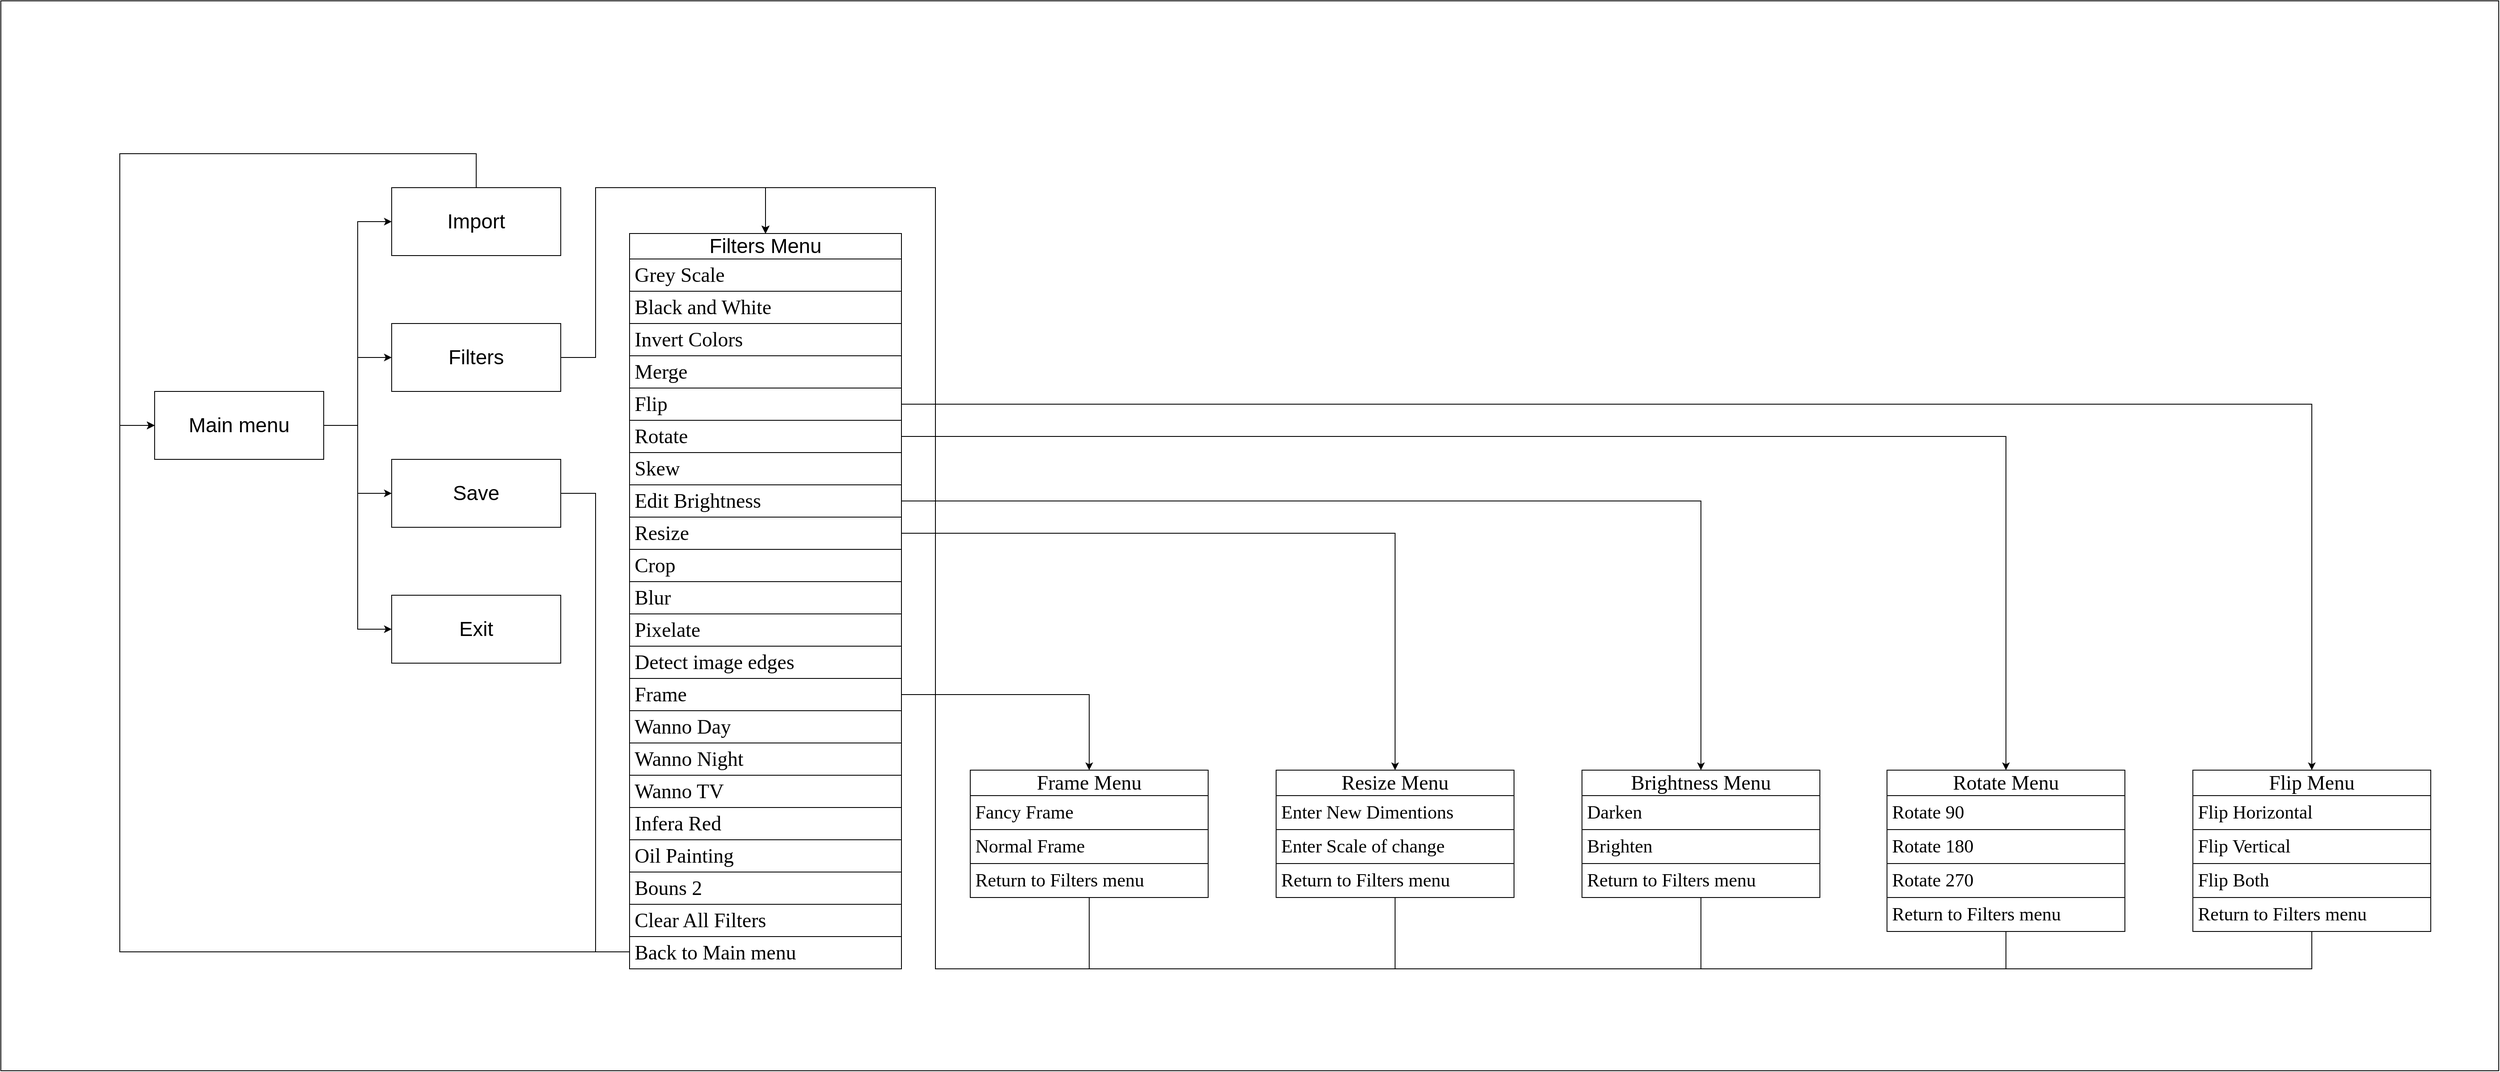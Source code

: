 <mxfile>
    <diagram id="PR3Qt93wBFPP_X_f8fZ-" name="Page-1">
        <mxGraphModel dx="3410" dy="2597" grid="1" gridSize="10" guides="1" tooltips="1" connect="1" arrows="1" fold="1" page="1" pageScale="1" pageWidth="3300" pageHeight="2339" math="0" shadow="0">
            <root>
                <mxCell id="0"/>
                <mxCell id="1" parent="0"/>
                <mxCell id="84" value="" style="rounded=0;whiteSpace=wrap;html=1;labelBorderColor=none;sketch=0;strokeWidth=1;fontFamily=Tahoma;fontSize=22;" vertex="1" parent="1">
                    <mxGeometry x="150" y="510" width="2940" height="1260" as="geometry"/>
                </mxCell>
                <mxCell id="5" style="edgeStyle=orthogonalEdgeStyle;html=1;entryX=0;entryY=0.5;entryDx=0;entryDy=0;fontSize=24;rounded=0;" edge="1" parent="1" source="2" target="4">
                    <mxGeometry relative="1" as="geometry"/>
                </mxCell>
                <mxCell id="7" style="edgeStyle=orthogonalEdgeStyle;rounded=0;html=1;entryX=0;entryY=0.5;entryDx=0;entryDy=0;fontSize=24;" edge="1" parent="1" source="2" target="6">
                    <mxGeometry relative="1" as="geometry"/>
                </mxCell>
                <mxCell id="9" style="edgeStyle=orthogonalEdgeStyle;rounded=0;html=1;entryX=0;entryY=0.5;entryDx=0;entryDy=0;fontSize=24;" edge="1" parent="1" source="2" target="8">
                    <mxGeometry relative="1" as="geometry"/>
                </mxCell>
                <mxCell id="11" style="edgeStyle=orthogonalEdgeStyle;rounded=0;html=1;entryX=0;entryY=0.5;entryDx=0;entryDy=0;fontSize=24;" edge="1" parent="1" source="2" target="10">
                    <mxGeometry relative="1" as="geometry"/>
                </mxCell>
                <mxCell id="2" value="&lt;font style=&quot;font-size: 24px;&quot;&gt;Main menu&lt;/font&gt;" style="rounded=0;whiteSpace=wrap;html=1;" vertex="1" parent="1">
                    <mxGeometry x="331" y="970" width="199" height="80" as="geometry"/>
                </mxCell>
                <mxCell id="41" style="edgeStyle=orthogonalEdgeStyle;rounded=0;html=1;entryX=0;entryY=0.5;entryDx=0;entryDy=0;fontFamily=Tahoma;fontSize=24;" edge="1" parent="1" source="4" target="2">
                    <mxGeometry relative="1" as="geometry">
                        <Array as="points">
                            <mxPoint x="710" y="690"/>
                            <mxPoint x="290" y="690"/>
                            <mxPoint x="290" y="1010"/>
                        </Array>
                    </mxGeometry>
                </mxCell>
                <mxCell id="4" value="&lt;span style=&quot;font-size: 24px;&quot;&gt;Import&lt;/span&gt;" style="rounded=0;whiteSpace=wrap;html=1;" vertex="1" parent="1">
                    <mxGeometry x="610" y="730" width="199" height="80" as="geometry"/>
                </mxCell>
                <mxCell id="35" style="edgeStyle=orthogonalEdgeStyle;rounded=0;html=1;entryX=0.5;entryY=0;entryDx=0;entryDy=0;fontSize=24;" edge="1" parent="1" source="6" target="12">
                    <mxGeometry relative="1" as="geometry">
                        <Array as="points">
                            <mxPoint x="850" y="930"/>
                            <mxPoint x="850" y="730"/>
                            <mxPoint x="1050" y="730"/>
                        </Array>
                    </mxGeometry>
                </mxCell>
                <mxCell id="6" value="&lt;span style=&quot;font-size: 24px;&quot;&gt;Filters&lt;br&gt;&lt;/span&gt;" style="rounded=0;whiteSpace=wrap;html=1;fillColor=default;" vertex="1" parent="1">
                    <mxGeometry x="610" y="890" width="199" height="80" as="geometry"/>
                </mxCell>
                <mxCell id="42" style="edgeStyle=orthogonalEdgeStyle;rounded=0;html=1;entryX=0;entryY=0.5;entryDx=0;entryDy=0;fontFamily=Tahoma;fontSize=24;" edge="1" parent="1" source="8" target="2">
                    <mxGeometry relative="1" as="geometry">
                        <Array as="points">
                            <mxPoint x="850" y="1090"/>
                            <mxPoint x="850" y="1630"/>
                            <mxPoint x="290" y="1630"/>
                            <mxPoint x="290" y="1010"/>
                        </Array>
                    </mxGeometry>
                </mxCell>
                <mxCell id="8" value="&lt;span style=&quot;font-size: 24px;&quot;&gt;Save&lt;br&gt;&lt;/span&gt;" style="rounded=0;whiteSpace=wrap;html=1;" vertex="1" parent="1">
                    <mxGeometry x="610" y="1050" width="199" height="80" as="geometry"/>
                </mxCell>
                <mxCell id="10" value="&lt;span style=&quot;font-size: 24px;&quot;&gt;Exit&lt;br&gt;&lt;/span&gt;" style="rounded=0;whiteSpace=wrap;html=1;" vertex="1" parent="1">
                    <mxGeometry x="610" y="1210" width="199" height="80" as="geometry"/>
                </mxCell>
                <mxCell id="12" value="Filters Menu" style="swimlane;fontStyle=0;childLayout=stackLayout;horizontal=1;startSize=30;horizontalStack=0;resizeParent=1;resizeParentMax=0;resizeLast=0;collapsible=1;marginBottom=0;whiteSpace=wrap;html=1;fontSize=24;strokeWidth=1;spacingTop=0;rotation=0;spacingBottom=0;spacing=0;labelBorderColor=none;swimlaneLine=1;perimeterSpacing=0;swimlaneFillColor=default;fillColor=default;" vertex="1" parent="1">
                    <mxGeometry x="890" y="784" width="320" height="866" as="geometry">
                        <mxRectangle x="720" y="800" width="170" height="30" as="alternateBounds"/>
                    </mxGeometry>
                </mxCell>
                <mxCell id="13" value="Grey Scale" style="text;strokeColor=default;fillColor=none;align=left;verticalAlign=middle;spacingLeft=4;spacingRight=4;overflow=hidden;points=[[0,0.5],[1,0.5]];portConstraint=eastwest;rotatable=0;whiteSpace=wrap;html=1;fontSize=24;aspect=fixed;swimlaneLine=1;perimeterSpacing=0;swimlaneFillColor=default;fontFamily=Tahoma;" vertex="1" parent="12">
                    <mxGeometry y="30" width="320" height="38" as="geometry"/>
                </mxCell>
                <mxCell id="14" value="Black and White" style="text;strokeColor=default;fillColor=none;align=left;verticalAlign=middle;spacingLeft=4;spacingRight=4;overflow=hidden;points=[[0,0.5],[1,0.5]];portConstraint=eastwest;rotatable=0;whiteSpace=wrap;html=1;fontSize=24;aspect=fixed;swimlaneLine=1;perimeterSpacing=0;swimlaneFillColor=default;fontFamily=Tahoma;" vertex="1" parent="12">
                    <mxGeometry y="68" width="320" height="38" as="geometry"/>
                </mxCell>
                <mxCell id="15" value="Invert Colors" style="text;strokeColor=default;fillColor=none;align=left;verticalAlign=middle;spacingLeft=4;spacingRight=4;overflow=hidden;points=[[0,0.5],[1,0.5]];portConstraint=eastwest;rotatable=0;whiteSpace=wrap;html=1;fontSize=24;aspect=fixed;swimlaneLine=1;perimeterSpacing=0;swimlaneFillColor=default;fontFamily=Tahoma;" vertex="1" parent="12">
                    <mxGeometry y="106" width="320" height="38" as="geometry"/>
                </mxCell>
                <mxCell id="17" value="Merge" style="text;strokeColor=default;fillColor=none;align=left;verticalAlign=middle;spacingLeft=4;spacingRight=4;overflow=hidden;points=[[0,0.5],[1,0.5]];portConstraint=eastwest;rotatable=0;whiteSpace=wrap;html=1;fontSize=24;aspect=fixed;swimlaneLine=1;perimeterSpacing=0;swimlaneFillColor=default;fontFamily=Tahoma;" vertex="1" parent="12">
                    <mxGeometry y="144" width="320" height="38" as="geometry"/>
                </mxCell>
                <mxCell id="16" value="Flip" style="text;strokeColor=default;fillColor=none;align=left;verticalAlign=middle;spacingLeft=4;spacingRight=4;overflow=hidden;points=[[0,0.5],[1,0.5]];portConstraint=eastwest;rotatable=0;whiteSpace=wrap;html=1;fontSize=24;aspect=fixed;swimlaneLine=1;perimeterSpacing=0;swimlaneFillColor=default;fontFamily=Tahoma;" vertex="1" parent="12">
                    <mxGeometry y="182" width="320" height="38" as="geometry"/>
                </mxCell>
                <mxCell id="20" value="Rotate" style="text;strokeColor=default;fillColor=none;align=left;verticalAlign=middle;spacingLeft=4;spacingRight=4;overflow=hidden;points=[[0,0.5],[1,0.5]];portConstraint=eastwest;rotatable=0;whiteSpace=wrap;html=1;fontSize=24;aspect=fixed;swimlaneLine=1;perimeterSpacing=0;swimlaneFillColor=default;fontFamily=Tahoma;" vertex="1" parent="12">
                    <mxGeometry y="220" width="320" height="38" as="geometry"/>
                </mxCell>
                <mxCell id="19" value="Skew" style="text;strokeColor=default;fillColor=none;align=left;verticalAlign=middle;spacingLeft=4;spacingRight=4;overflow=hidden;points=[[0,0.5],[1,0.5]];portConstraint=eastwest;rotatable=0;whiteSpace=wrap;html=1;fontSize=24;aspect=fixed;swimlaneLine=1;perimeterSpacing=0;swimlaneFillColor=default;fontFamily=Tahoma;" vertex="1" parent="12">
                    <mxGeometry y="258" width="320" height="38" as="geometry"/>
                </mxCell>
                <mxCell id="18" value="Edit Brightness" style="text;strokeColor=default;fillColor=none;align=left;verticalAlign=middle;spacingLeft=4;spacingRight=4;overflow=hidden;points=[[0,0.5],[1,0.5]];portConstraint=eastwest;rotatable=0;whiteSpace=wrap;html=1;fontSize=24;aspect=fixed;swimlaneLine=1;perimeterSpacing=0;swimlaneFillColor=default;fontFamily=Tahoma;" vertex="1" parent="12">
                    <mxGeometry y="296" width="320" height="38" as="geometry"/>
                </mxCell>
                <mxCell id="32" value="Resize" style="text;strokeColor=default;fillColor=none;align=left;verticalAlign=middle;spacingLeft=4;spacingRight=4;overflow=hidden;points=[[0,0.5],[1,0.5]];portConstraint=eastwest;rotatable=0;whiteSpace=wrap;html=1;fontSize=24;aspect=fixed;swimlaneLine=1;perimeterSpacing=0;swimlaneFillColor=default;fontFamily=Tahoma;" vertex="1" parent="12">
                    <mxGeometry y="334" width="320" height="38" as="geometry"/>
                </mxCell>
                <mxCell id="31" value="Crop" style="text;strokeColor=default;fillColor=none;align=left;verticalAlign=middle;spacingLeft=4;spacingRight=4;overflow=hidden;points=[[0,0.5],[1,0.5]];portConstraint=eastwest;rotatable=0;whiteSpace=wrap;html=1;fontSize=24;aspect=fixed;swimlaneLine=1;perimeterSpacing=0;swimlaneFillColor=default;fontFamily=Tahoma;" vertex="1" parent="12">
                    <mxGeometry y="372" width="320" height="38" as="geometry"/>
                </mxCell>
                <mxCell id="30" value="Blur" style="text;strokeColor=default;fillColor=none;align=left;verticalAlign=middle;spacingLeft=4;spacingRight=4;overflow=hidden;points=[[0,0.5],[1,0.5]];portConstraint=eastwest;rotatable=0;whiteSpace=wrap;html=1;fontSize=24;aspect=fixed;swimlaneLine=1;perimeterSpacing=0;swimlaneFillColor=default;fontFamily=Tahoma;" vertex="1" parent="12">
                    <mxGeometry y="410" width="320" height="38" as="geometry"/>
                </mxCell>
                <mxCell id="29" value="Pixelate" style="text;strokeColor=default;fillColor=none;align=left;verticalAlign=middle;spacingLeft=4;spacingRight=4;overflow=hidden;points=[[0,0.5],[1,0.5]];portConstraint=eastwest;rotatable=0;whiteSpace=wrap;html=1;fontSize=24;aspect=fixed;swimlaneLine=1;perimeterSpacing=0;swimlaneFillColor=default;fontFamily=Tahoma;" vertex="1" parent="12">
                    <mxGeometry y="448" width="320" height="38" as="geometry"/>
                </mxCell>
                <mxCell id="28" value="Detect image edges" style="text;strokeColor=default;fillColor=none;align=left;verticalAlign=middle;spacingLeft=4;spacingRight=4;overflow=hidden;points=[[0,0.5],[1,0.5]];portConstraint=eastwest;rotatable=0;whiteSpace=wrap;html=1;fontSize=24;aspect=fixed;swimlaneLine=1;perimeterSpacing=0;swimlaneFillColor=default;fontFamily=Tahoma;" vertex="1" parent="12">
                    <mxGeometry y="486" width="320" height="38" as="geometry"/>
                </mxCell>
                <mxCell id="27" value="Frame" style="text;strokeColor=default;fillColor=none;align=left;verticalAlign=middle;spacingLeft=4;spacingRight=4;overflow=hidden;points=[[0,0.5],[1,0.5]];portConstraint=eastwest;rotatable=0;whiteSpace=wrap;html=1;fontSize=24;aspect=fixed;swimlaneLine=1;perimeterSpacing=0;swimlaneFillColor=default;fontFamily=Tahoma;" vertex="1" parent="12">
                    <mxGeometry y="524" width="320" height="38" as="geometry"/>
                </mxCell>
                <mxCell id="26" value="Wanno Day" style="text;strokeColor=default;fillColor=none;align=left;verticalAlign=middle;spacingLeft=4;spacingRight=4;overflow=hidden;points=[[0,0.5],[1,0.5]];portConstraint=eastwest;rotatable=0;whiteSpace=wrap;html=1;fontSize=24;aspect=fixed;swimlaneLine=1;perimeterSpacing=0;swimlaneFillColor=default;fontFamily=Tahoma;" vertex="1" parent="12">
                    <mxGeometry y="562" width="320" height="38" as="geometry"/>
                </mxCell>
                <mxCell id="25" value="Wanno Night" style="text;strokeColor=default;fillColor=none;align=left;verticalAlign=middle;spacingLeft=4;spacingRight=4;overflow=hidden;points=[[0,0.5],[1,0.5]];portConstraint=eastwest;rotatable=0;whiteSpace=wrap;html=1;fontSize=24;aspect=fixed;swimlaneLine=1;perimeterSpacing=0;swimlaneFillColor=default;fontFamily=Tahoma;" vertex="1" parent="12">
                    <mxGeometry y="600" width="320" height="38" as="geometry"/>
                </mxCell>
                <mxCell id="24" value="Wanno TV" style="text;strokeColor=default;fillColor=none;align=left;verticalAlign=middle;spacingLeft=4;spacingRight=4;overflow=hidden;points=[[0,0.5],[1,0.5]];portConstraint=eastwest;rotatable=0;whiteSpace=wrap;html=1;fontSize=24;aspect=fixed;swimlaneLine=1;perimeterSpacing=0;swimlaneFillColor=default;fontFamily=Tahoma;" vertex="1" parent="12">
                    <mxGeometry y="638" width="320" height="38" as="geometry"/>
                </mxCell>
                <mxCell id="23" value="Infera Red" style="text;strokeColor=default;fillColor=none;align=left;verticalAlign=middle;spacingLeft=4;spacingRight=4;overflow=hidden;points=[[0,0.5],[1,0.5]];portConstraint=eastwest;rotatable=0;whiteSpace=wrap;html=1;fontSize=24;aspect=fixed;swimlaneLine=1;perimeterSpacing=0;swimlaneFillColor=default;fontFamily=Tahoma;" vertex="1" parent="12">
                    <mxGeometry y="676" width="320" height="38" as="geometry"/>
                </mxCell>
                <mxCell id="22" value="Oil Painting" style="text;strokeColor=default;fillColor=none;align=left;verticalAlign=middle;spacingLeft=4;spacingRight=4;overflow=hidden;points=[[0,0.5],[1,0.5]];portConstraint=eastwest;rotatable=0;whiteSpace=wrap;html=1;fontSize=24;aspect=fixed;swimlaneLine=1;perimeterSpacing=0;swimlaneFillColor=default;fontFamily=Tahoma;" vertex="1" parent="12">
                    <mxGeometry y="714" width="320" height="38" as="geometry"/>
                </mxCell>
                <mxCell id="21" value="Bouns 2" style="text;strokeColor=default;fillColor=none;align=left;verticalAlign=middle;spacingLeft=4;spacingRight=4;overflow=hidden;points=[[0,0.5],[1,0.5]];portConstraint=eastwest;rotatable=0;whiteSpace=wrap;html=1;fontSize=24;aspect=fixed;swimlaneLine=1;perimeterSpacing=0;swimlaneFillColor=default;fontFamily=Tahoma;" vertex="1" parent="12">
                    <mxGeometry y="752" width="320" height="38" as="geometry"/>
                </mxCell>
                <mxCell id="33" value="Clear All Filters" style="text;strokeColor=default;fillColor=none;align=left;verticalAlign=middle;spacingLeft=4;spacingRight=4;overflow=hidden;points=[[0,0.5],[1,0.5]];portConstraint=eastwest;rotatable=0;whiteSpace=wrap;html=1;fontSize=24;aspect=fixed;swimlaneLine=1;perimeterSpacing=0;swimlaneFillColor=default;fontFamily=Tahoma;" vertex="1" parent="12">
                    <mxGeometry y="790" width="320" height="38" as="geometry"/>
                </mxCell>
                <mxCell id="34" value="Back to Main menu" style="text;strokeColor=default;fillColor=none;align=left;verticalAlign=middle;spacingLeft=4;spacingRight=4;overflow=hidden;points=[[0,0.5],[1,0.5]];portConstraint=eastwest;rotatable=0;whiteSpace=wrap;html=1;fontSize=24;aspect=fixed;swimlaneLine=1;perimeterSpacing=0;swimlaneFillColor=default;fontFamily=Tahoma;" vertex="1" parent="12">
                    <mxGeometry y="828" width="320" height="38" as="geometry"/>
                </mxCell>
                <mxCell id="43" style="edgeStyle=orthogonalEdgeStyle;rounded=0;html=1;entryX=0;entryY=0.5;entryDx=0;entryDy=0;fontFamily=Tahoma;fontSize=24;" edge="1" parent="1" source="34" target="2">
                    <mxGeometry relative="1" as="geometry">
                        <Array as="points">
                            <mxPoint x="290" y="1630"/>
                            <mxPoint x="290" y="1010"/>
                        </Array>
                    </mxGeometry>
                </mxCell>
                <mxCell id="81" style="edgeStyle=orthogonalEdgeStyle;rounded=0;html=1;entryX=0.5;entryY=0;entryDx=0;entryDy=0;fontFamily=Tahoma;fontSize=22;" edge="1" parent="1" source="45" target="12">
                    <mxGeometry relative="1" as="geometry">
                        <Array as="points">
                            <mxPoint x="2870" y="1650"/>
                            <mxPoint x="1250" y="1650"/>
                            <mxPoint x="1250" y="730"/>
                            <mxPoint x="1050" y="730"/>
                        </Array>
                    </mxGeometry>
                </mxCell>
                <mxCell id="45" value="Flip Menu" style="swimlane;fontStyle=0;childLayout=stackLayout;horizontal=1;startSize=30;horizontalStack=0;resizeParent=1;resizeParentMax=0;resizeLast=0;collapsible=1;marginBottom=0;whiteSpace=wrap;html=1;labelBorderColor=none;sketch=0;strokeWidth=1;fontFamily=Tahoma;fontSize=24;swimlaneFillColor=default;" vertex="1" parent="1">
                    <mxGeometry x="2730" y="1416" width="280" height="190" as="geometry"/>
                </mxCell>
                <mxCell id="46" value="Flip Horizontal" style="text;strokeColor=default;fillColor=none;align=left;verticalAlign=middle;spacingLeft=4;spacingRight=4;overflow=hidden;points=[[0,0.5],[1,0.5]];portConstraint=eastwest;rotatable=0;whiteSpace=wrap;html=1;labelBorderColor=none;sketch=0;strokeWidth=1;fontFamily=Tahoma;fontSize=22;" vertex="1" parent="45">
                    <mxGeometry y="30" width="280" height="40" as="geometry"/>
                </mxCell>
                <mxCell id="47" value="Flip Vertical" style="text;strokeColor=default;fillColor=none;align=left;verticalAlign=middle;spacingLeft=4;spacingRight=4;overflow=hidden;points=[[0,0.5],[1,0.5]];portConstraint=eastwest;rotatable=0;whiteSpace=wrap;html=1;labelBorderColor=none;sketch=0;strokeWidth=1;fontFamily=Tahoma;fontSize=22;" vertex="1" parent="45">
                    <mxGeometry y="70" width="280" height="40" as="geometry"/>
                </mxCell>
                <mxCell id="48" value="Flip Both" style="text;strokeColor=default;fillColor=none;align=left;verticalAlign=middle;spacingLeft=4;spacingRight=4;overflow=hidden;points=[[0,0.5],[1,0.5]];portConstraint=eastwest;rotatable=0;whiteSpace=wrap;html=1;labelBorderColor=none;sketch=0;strokeWidth=1;fontFamily=Tahoma;fontSize=22;" vertex="1" parent="45">
                    <mxGeometry y="110" width="280" height="40" as="geometry"/>
                </mxCell>
                <mxCell id="49" value="Return to Filters menu" style="text;strokeColor=default;fillColor=none;align=left;verticalAlign=middle;spacingLeft=4;spacingRight=4;overflow=hidden;points=[[0,0.5],[1,0.5]];portConstraint=eastwest;rotatable=0;whiteSpace=wrap;html=1;labelBorderColor=none;sketch=0;strokeWidth=1;fontFamily=Tahoma;fontSize=22;" vertex="1" parent="45">
                    <mxGeometry y="150" width="280" height="40" as="geometry"/>
                </mxCell>
                <mxCell id="50" style="edgeStyle=orthogonalEdgeStyle;rounded=0;html=1;entryX=0.5;entryY=0;entryDx=0;entryDy=0;fontFamily=Tahoma;fontSize=22;" edge="1" parent="1" source="16" target="45">
                    <mxGeometry relative="1" as="geometry"/>
                </mxCell>
                <mxCell id="80" style="edgeStyle=orthogonalEdgeStyle;rounded=0;html=1;entryX=0.5;entryY=0;entryDx=0;entryDy=0;fontFamily=Tahoma;fontSize=22;" edge="1" parent="1" source="51" target="12">
                    <mxGeometry relative="1" as="geometry">
                        <Array as="points">
                            <mxPoint x="2510" y="1650"/>
                            <mxPoint x="1250" y="1650"/>
                            <mxPoint x="1250" y="730"/>
                            <mxPoint x="1050" y="730"/>
                        </Array>
                    </mxGeometry>
                </mxCell>
                <mxCell id="51" value="Rotate Menu" style="swimlane;fontStyle=0;childLayout=stackLayout;horizontal=1;startSize=30;horizontalStack=0;resizeParent=1;resizeParentMax=0;resizeLast=0;collapsible=1;marginBottom=0;whiteSpace=wrap;html=1;labelBorderColor=none;sketch=0;strokeWidth=1;fontFamily=Tahoma;fontSize=24;swimlaneFillColor=default;" vertex="1" parent="1">
                    <mxGeometry x="2370" y="1416" width="280" height="190" as="geometry"/>
                </mxCell>
                <mxCell id="52" value="Rotate 90" style="text;strokeColor=default;fillColor=none;align=left;verticalAlign=middle;spacingLeft=4;spacingRight=4;overflow=hidden;points=[[0,0.5],[1,0.5]];portConstraint=eastwest;rotatable=0;whiteSpace=wrap;html=1;labelBorderColor=none;sketch=0;strokeWidth=1;fontFamily=Tahoma;fontSize=22;" vertex="1" parent="51">
                    <mxGeometry y="30" width="280" height="40" as="geometry"/>
                </mxCell>
                <mxCell id="53" value="Rotate 180" style="text;strokeColor=default;fillColor=none;align=left;verticalAlign=middle;spacingLeft=4;spacingRight=4;overflow=hidden;points=[[0,0.5],[1,0.5]];portConstraint=eastwest;rotatable=0;whiteSpace=wrap;html=1;labelBorderColor=none;sketch=0;strokeWidth=1;fontFamily=Tahoma;fontSize=22;" vertex="1" parent="51">
                    <mxGeometry y="70" width="280" height="40" as="geometry"/>
                </mxCell>
                <mxCell id="54" value="Rotate 270" style="text;strokeColor=default;fillColor=none;align=left;verticalAlign=middle;spacingLeft=4;spacingRight=4;overflow=hidden;points=[[0,0.5],[1,0.5]];portConstraint=eastwest;rotatable=0;whiteSpace=wrap;html=1;labelBorderColor=none;sketch=0;strokeWidth=1;fontFamily=Tahoma;fontSize=22;" vertex="1" parent="51">
                    <mxGeometry y="110" width="280" height="40" as="geometry"/>
                </mxCell>
                <mxCell id="55" value="Return to Filters menu" style="text;strokeColor=default;fillColor=none;align=left;verticalAlign=middle;spacingLeft=4;spacingRight=4;overflow=hidden;points=[[0,0.5],[1,0.5]];portConstraint=eastwest;rotatable=0;whiteSpace=wrap;html=1;labelBorderColor=none;sketch=0;strokeWidth=1;fontFamily=Tahoma;fontSize=22;" vertex="1" parent="51">
                    <mxGeometry y="150" width="280" height="40" as="geometry"/>
                </mxCell>
                <mxCell id="56" style="edgeStyle=orthogonalEdgeStyle;rounded=0;html=1;fontFamily=Tahoma;fontSize=22;" edge="1" parent="1" source="20" target="51">
                    <mxGeometry relative="1" as="geometry"/>
                </mxCell>
                <mxCell id="78" style="edgeStyle=orthogonalEdgeStyle;rounded=0;html=1;entryX=0.5;entryY=0;entryDx=0;entryDy=0;fontFamily=Tahoma;fontSize=22;" edge="1" parent="1" source="57" target="12">
                    <mxGeometry relative="1" as="geometry">
                        <Array as="points">
                            <mxPoint x="2151" y="1650"/>
                            <mxPoint x="1250" y="1650"/>
                            <mxPoint x="1250" y="730"/>
                            <mxPoint x="1050" y="730"/>
                        </Array>
                    </mxGeometry>
                </mxCell>
                <mxCell id="57" value="Brightness Menu" style="swimlane;fontStyle=0;childLayout=stackLayout;horizontal=1;startSize=30;horizontalStack=0;resizeParent=1;resizeParentMax=0;resizeLast=0;collapsible=1;marginBottom=0;whiteSpace=wrap;html=1;labelBorderColor=none;sketch=0;strokeWidth=1;fontFamily=Tahoma;fontSize=24;swimlaneFillColor=default;" vertex="1" parent="1">
                    <mxGeometry x="2011" y="1416" width="280" height="150" as="geometry"/>
                </mxCell>
                <mxCell id="58" value="Darken" style="text;strokeColor=default;fillColor=none;align=left;verticalAlign=middle;spacingLeft=4;spacingRight=4;overflow=hidden;points=[[0,0.5],[1,0.5]];portConstraint=eastwest;rotatable=0;whiteSpace=wrap;html=1;labelBorderColor=none;sketch=0;strokeWidth=1;fontFamily=Tahoma;fontSize=22;" vertex="1" parent="57">
                    <mxGeometry y="30" width="280" height="40" as="geometry"/>
                </mxCell>
                <mxCell id="59" value="Brighten" style="text;strokeColor=default;fillColor=none;align=left;verticalAlign=middle;spacingLeft=4;spacingRight=4;overflow=hidden;points=[[0,0.5],[1,0.5]];portConstraint=eastwest;rotatable=0;whiteSpace=wrap;html=1;labelBorderColor=none;sketch=0;strokeWidth=1;fontFamily=Tahoma;fontSize=22;" vertex="1" parent="57">
                    <mxGeometry y="70" width="280" height="40" as="geometry"/>
                </mxCell>
                <mxCell id="61" value="Return to Filters menu" style="text;strokeColor=default;fillColor=none;align=left;verticalAlign=middle;spacingLeft=4;spacingRight=4;overflow=hidden;points=[[0,0.5],[1,0.5]];portConstraint=eastwest;rotatable=0;whiteSpace=wrap;html=1;labelBorderColor=none;sketch=0;strokeWidth=1;fontFamily=Tahoma;fontSize=22;" vertex="1" parent="57">
                    <mxGeometry y="110" width="280" height="40" as="geometry"/>
                </mxCell>
                <mxCell id="62" style="edgeStyle=orthogonalEdgeStyle;rounded=0;html=1;entryX=0.5;entryY=0;entryDx=0;entryDy=0;fontFamily=Tahoma;fontSize=22;" edge="1" parent="1" source="18" target="57">
                    <mxGeometry relative="1" as="geometry"/>
                </mxCell>
                <mxCell id="77" style="edgeStyle=orthogonalEdgeStyle;rounded=0;html=1;entryX=0.5;entryY=0;entryDx=0;entryDy=0;fontFamily=Tahoma;fontSize=22;" edge="1" parent="1" source="63" target="12">
                    <mxGeometry relative="1" as="geometry">
                        <Array as="points">
                            <mxPoint x="1791" y="1650"/>
                            <mxPoint x="1250" y="1650"/>
                            <mxPoint x="1250" y="730"/>
                            <mxPoint x="1050" y="730"/>
                        </Array>
                    </mxGeometry>
                </mxCell>
                <mxCell id="63" value="Resize Menu" style="swimlane;fontStyle=0;childLayout=stackLayout;horizontal=1;startSize=30;horizontalStack=0;resizeParent=1;resizeParentMax=0;resizeLast=0;collapsible=1;marginBottom=0;whiteSpace=wrap;html=1;labelBorderColor=none;sketch=0;strokeWidth=1;fontFamily=Tahoma;fontSize=24;swimlaneFillColor=default;" vertex="1" parent="1">
                    <mxGeometry x="1651" y="1416" width="280" height="150" as="geometry"/>
                </mxCell>
                <mxCell id="64" value="Enter New Dimentions" style="text;strokeColor=default;fillColor=none;align=left;verticalAlign=middle;spacingLeft=4;spacingRight=4;overflow=hidden;points=[[0,0.5],[1,0.5]];portConstraint=eastwest;rotatable=0;whiteSpace=wrap;html=1;labelBorderColor=none;sketch=0;strokeWidth=1;fontFamily=Tahoma;fontSize=22;" vertex="1" parent="63">
                    <mxGeometry y="30" width="280" height="40" as="geometry"/>
                </mxCell>
                <mxCell id="65" value="Enter Scale of change" style="text;strokeColor=default;fillColor=none;align=left;verticalAlign=middle;spacingLeft=4;spacingRight=4;overflow=hidden;points=[[0,0.5],[1,0.5]];portConstraint=eastwest;rotatable=0;whiteSpace=wrap;html=1;labelBorderColor=none;sketch=0;strokeWidth=1;fontFamily=Tahoma;fontSize=22;" vertex="1" parent="63">
                    <mxGeometry y="70" width="280" height="40" as="geometry"/>
                </mxCell>
                <mxCell id="67" value="Return to Filters menu" style="text;strokeColor=default;fillColor=none;align=left;verticalAlign=middle;spacingLeft=4;spacingRight=4;overflow=hidden;points=[[0,0.5],[1,0.5]];portConstraint=eastwest;rotatable=0;whiteSpace=wrap;html=1;labelBorderColor=none;sketch=0;strokeWidth=1;fontFamily=Tahoma;fontSize=22;" vertex="1" parent="63">
                    <mxGeometry y="110" width="280" height="40" as="geometry"/>
                </mxCell>
                <mxCell id="68" style="edgeStyle=orthogonalEdgeStyle;rounded=0;html=1;entryX=0.5;entryY=0;entryDx=0;entryDy=0;fontFamily=Tahoma;fontSize=22;" edge="1" parent="1" source="32" target="63">
                    <mxGeometry relative="1" as="geometry"/>
                </mxCell>
                <mxCell id="75" style="edgeStyle=orthogonalEdgeStyle;rounded=0;html=1;entryX=0.5;entryY=0;entryDx=0;entryDy=0;fontFamily=Tahoma;fontSize=22;" edge="1" parent="1">
                    <mxGeometry relative="1" as="geometry">
                        <mxPoint x="1431" y="1566" as="sourcePoint"/>
                        <mxPoint x="1050" y="784" as="targetPoint"/>
                        <Array as="points">
                            <mxPoint x="1431" y="1650"/>
                            <mxPoint x="1250" y="1650"/>
                            <mxPoint x="1250" y="730"/>
                            <mxPoint x="1050" y="730"/>
                        </Array>
                    </mxGeometry>
                </mxCell>
                <mxCell id="69" value="Frame Menu" style="swimlane;fontStyle=0;childLayout=stackLayout;horizontal=1;startSize=30;horizontalStack=0;resizeParent=1;resizeParentMax=0;resizeLast=0;collapsible=1;marginBottom=0;whiteSpace=wrap;html=1;labelBorderColor=none;sketch=0;strokeWidth=1;fontFamily=Tahoma;fontSize=24;swimlaneFillColor=default;gradientColor=none;" vertex="1" parent="1">
                    <mxGeometry x="1291" y="1416" width="280" height="150" as="geometry"/>
                </mxCell>
                <mxCell id="70" value="Fancy Frame" style="text;strokeColor=default;fillColor=none;align=left;verticalAlign=middle;spacingLeft=4;spacingRight=4;overflow=hidden;points=[[0,0.5],[1,0.5]];portConstraint=eastwest;rotatable=0;whiteSpace=wrap;html=1;labelBorderColor=none;sketch=0;strokeWidth=1;fontFamily=Tahoma;fontSize=22;" vertex="1" parent="69">
                    <mxGeometry y="30" width="280" height="40" as="geometry"/>
                </mxCell>
                <mxCell id="71" value="Normal Frame" style="text;strokeColor=default;fillColor=none;align=left;verticalAlign=middle;spacingLeft=4;spacingRight=4;overflow=hidden;points=[[0,0.5],[1,0.5]];portConstraint=eastwest;rotatable=0;whiteSpace=wrap;html=1;labelBorderColor=none;sketch=0;strokeWidth=1;fontFamily=Tahoma;fontSize=22;" vertex="1" parent="69">
                    <mxGeometry y="70" width="280" height="40" as="geometry"/>
                </mxCell>
                <mxCell id="73" value="Return to Filters menu" style="text;strokeColor=default;fillColor=none;align=left;verticalAlign=middle;spacingLeft=4;spacingRight=4;overflow=hidden;points=[[0,0.5],[1,0.5]];portConstraint=eastwest;rotatable=0;whiteSpace=wrap;html=1;labelBorderColor=none;sketch=0;strokeWidth=1;fontFamily=Tahoma;fontSize=22;" vertex="1" parent="69">
                    <mxGeometry y="110" width="280" height="40" as="geometry"/>
                </mxCell>
                <mxCell id="74" style="edgeStyle=orthogonalEdgeStyle;rounded=0;html=1;entryX=0.5;entryY=0;entryDx=0;entryDy=0;fontFamily=Tahoma;fontSize=22;" edge="1" parent="1" source="27" target="69">
                    <mxGeometry relative="1" as="geometry"/>
                </mxCell>
            </root>
        </mxGraphModel>
    </diagram>
</mxfile>